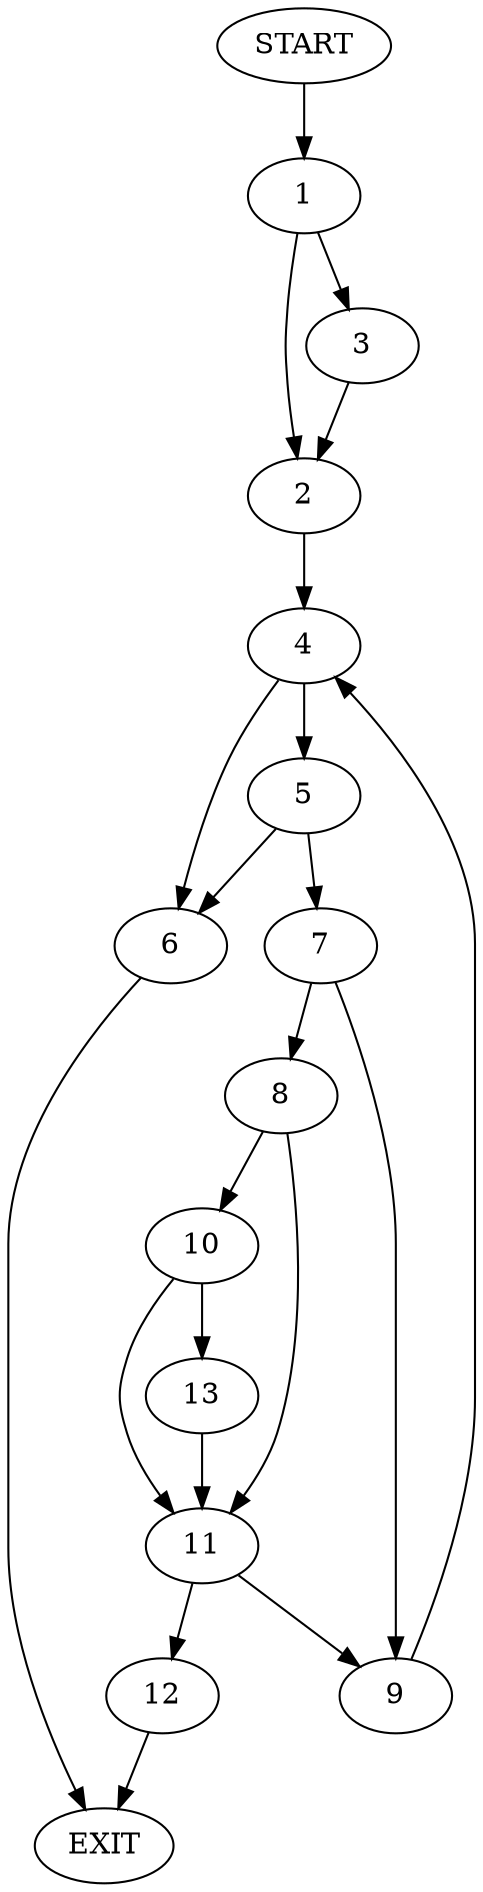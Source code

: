 digraph {
0 [label="START"]
14 [label="EXIT"]
0 -> 1
1 -> 2
1 -> 3
2 -> 4
3 -> 2
4 -> 5
4 -> 6
5 -> 7
5 -> 6
6 -> 14
7 -> 8
7 -> 9
8 -> 10
8 -> 11
9 -> 4
11 -> 12
11 -> 9
10 -> 13
10 -> 11
13 -> 11
12 -> 14
}
